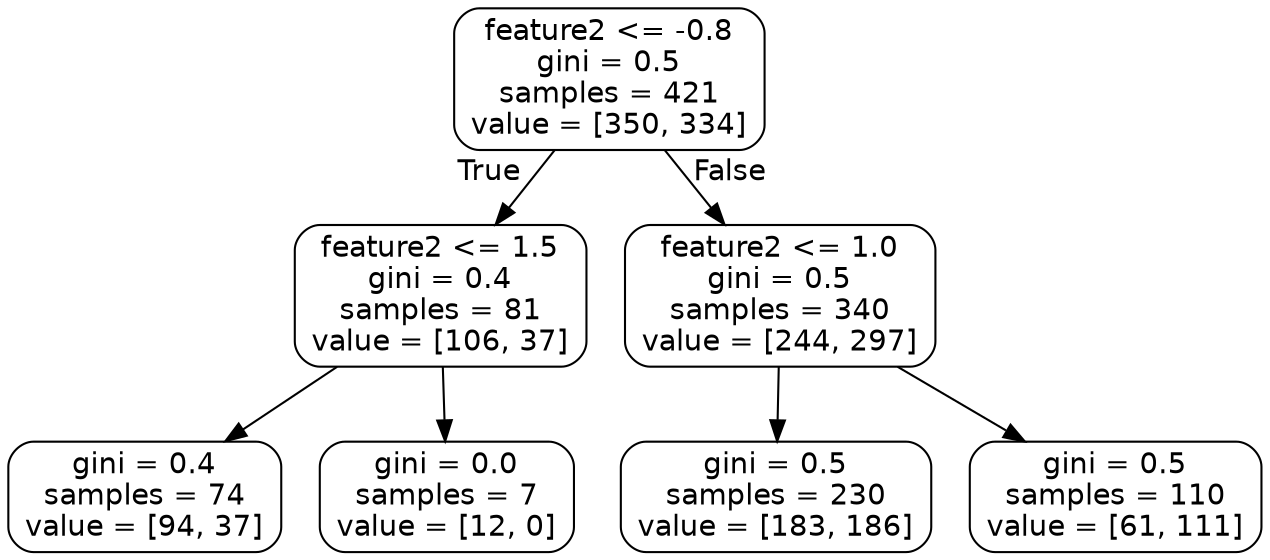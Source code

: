 digraph Tree {
node [shape=box, style="rounded", color="black", fontname=helvetica] ;
edge [fontname=helvetica] ;
0 [label="feature2 <= -0.8\ngini = 0.5\nsamples = 421\nvalue = [350, 334]"] ;
1 [label="feature2 <= 1.5\ngini = 0.4\nsamples = 81\nvalue = [106, 37]"] ;
0 -> 1 [labeldistance=2.5, labelangle=45, headlabel="True"] ;
2 [label="gini = 0.4\nsamples = 74\nvalue = [94, 37]"] ;
1 -> 2 ;
3 [label="gini = 0.0\nsamples = 7\nvalue = [12, 0]"] ;
1 -> 3 ;
4 [label="feature2 <= 1.0\ngini = 0.5\nsamples = 340\nvalue = [244, 297]"] ;
0 -> 4 [labeldistance=2.5, labelangle=-45, headlabel="False"] ;
5 [label="gini = 0.5\nsamples = 230\nvalue = [183, 186]"] ;
4 -> 5 ;
6 [label="gini = 0.5\nsamples = 110\nvalue = [61, 111]"] ;
4 -> 6 ;
}